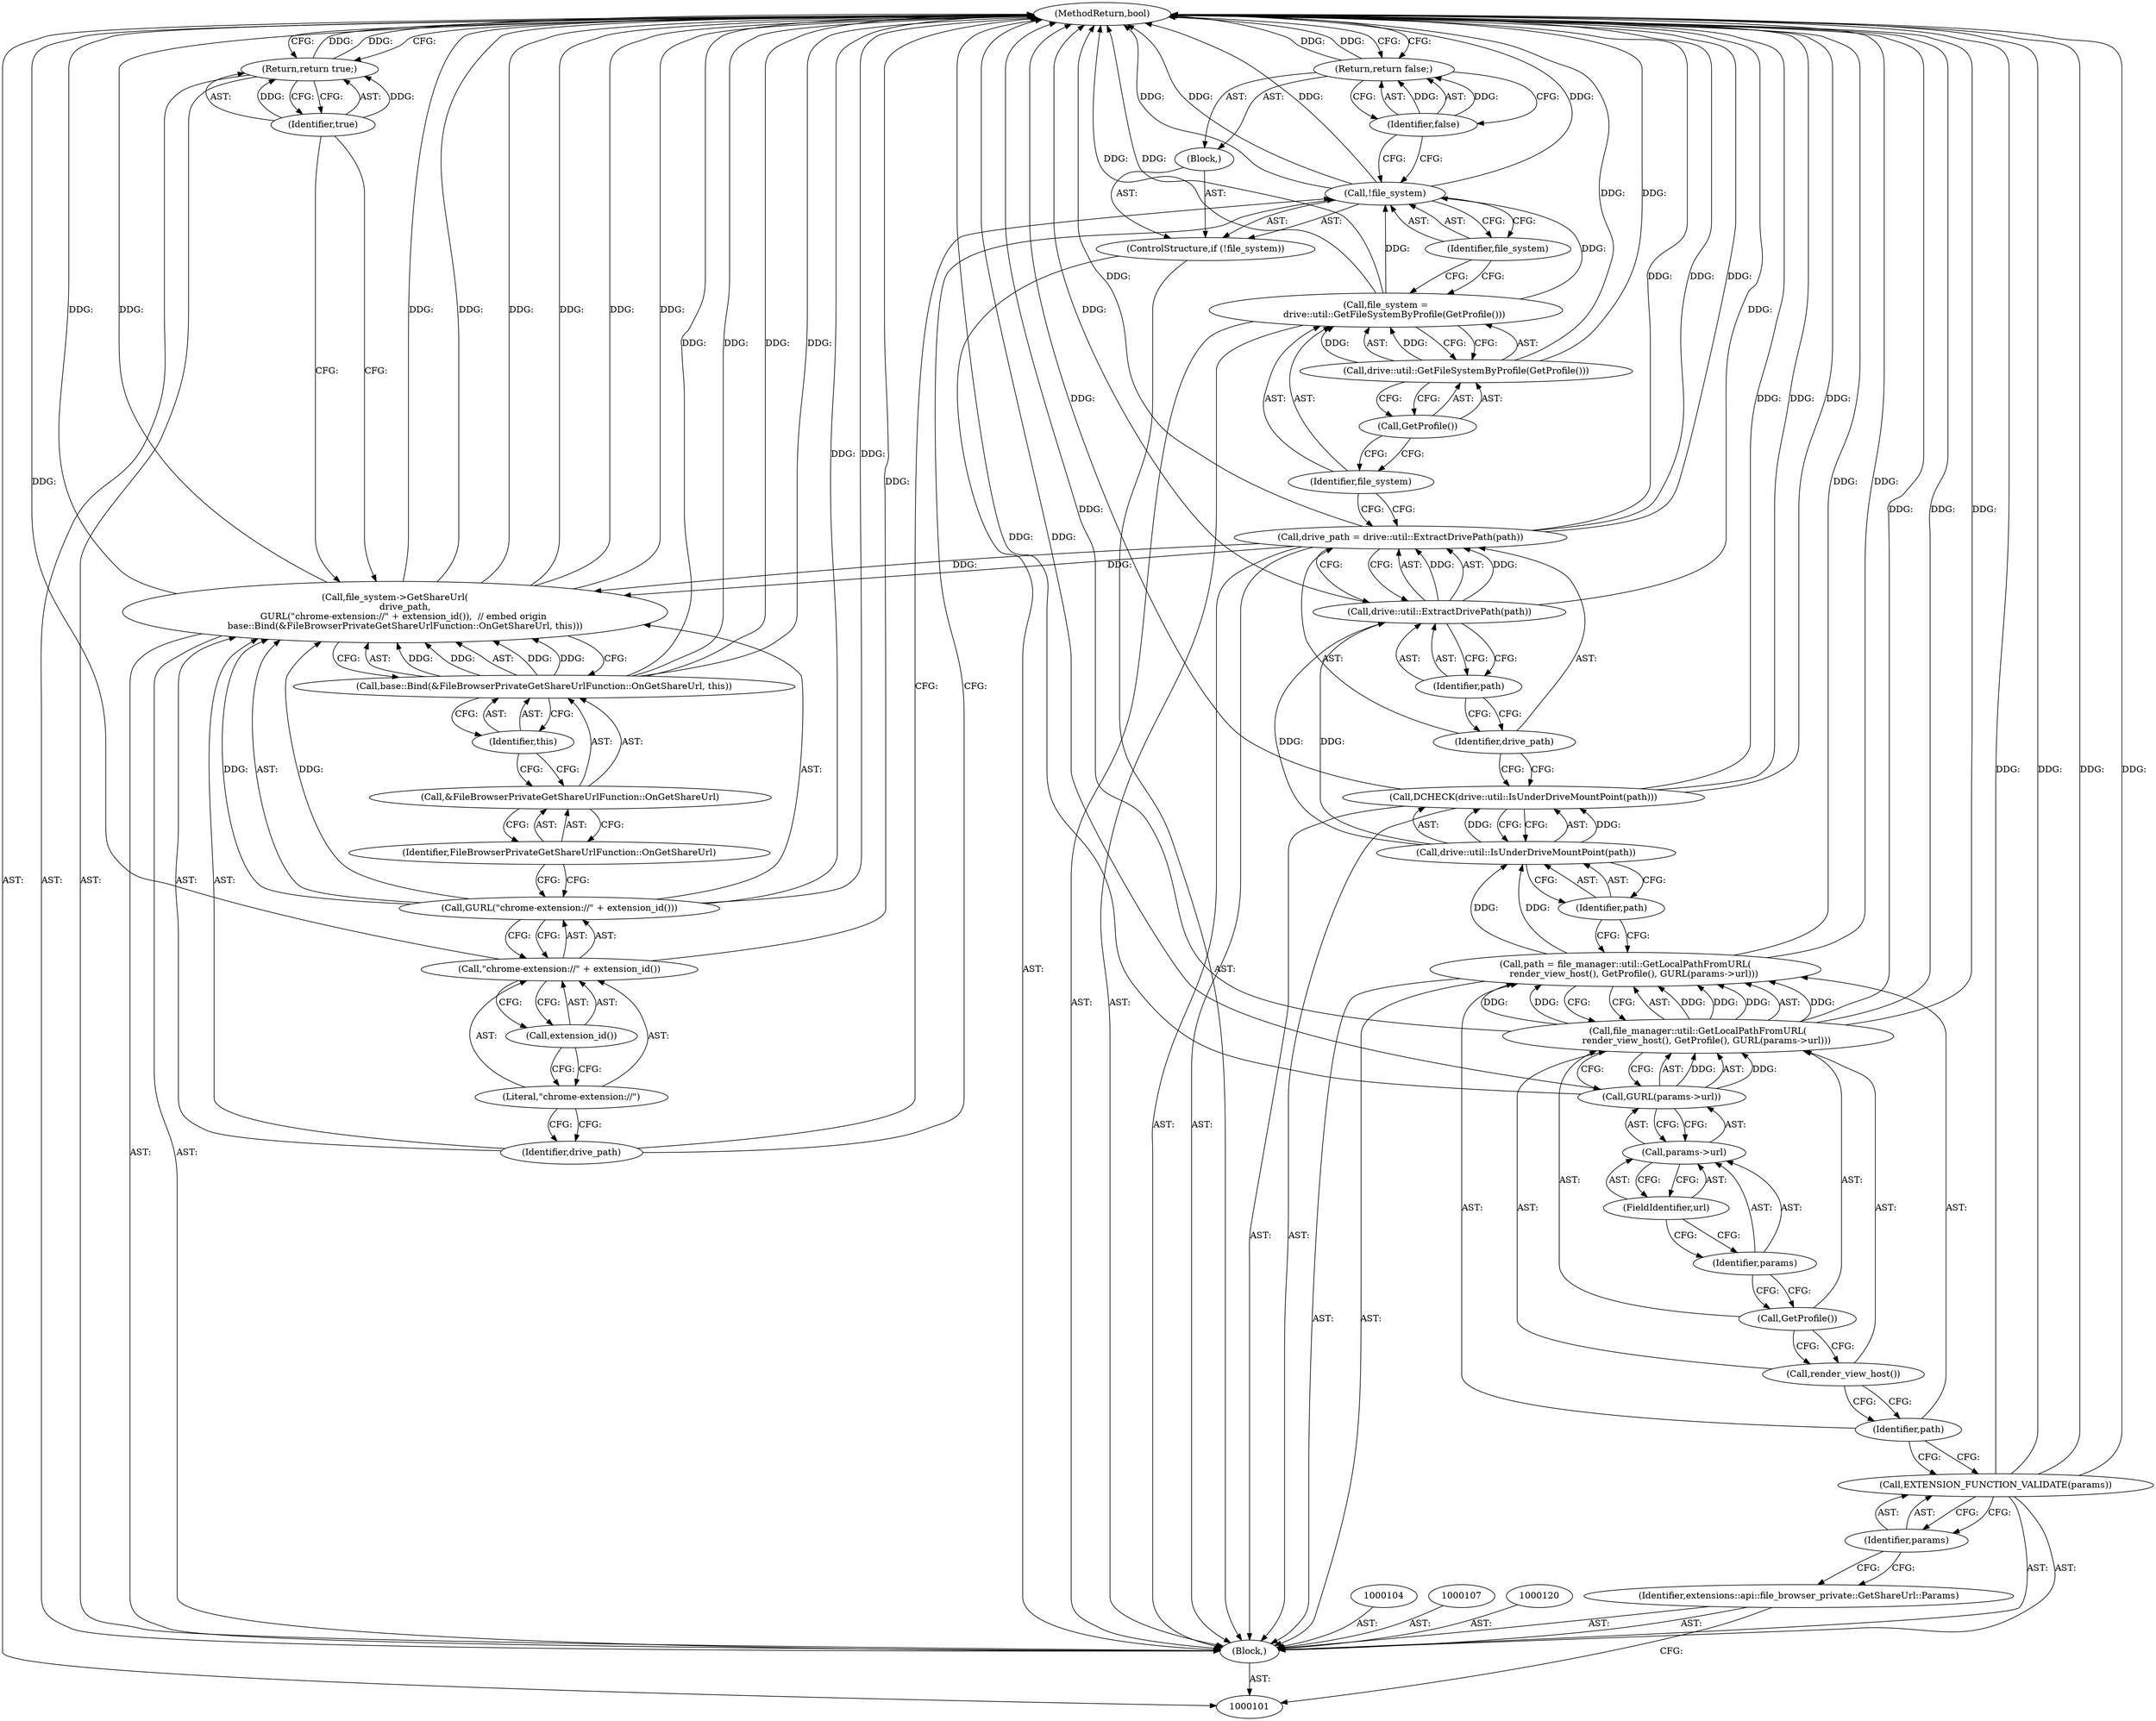 digraph "0_Chrome_47cf56b8b8c6ddbbbe9d4d342fbd8ffe7b7bb87b" {
"1000147" [label="(MethodReturn,bool)"];
"1000102" [label="(Block,)"];
"1000121" [label="(Call,drive_path = drive::util::ExtractDrivePath(path))"];
"1000122" [label="(Identifier,drive_path)"];
"1000123" [label="(Call,drive::util::ExtractDrivePath(path))"];
"1000124" [label="(Identifier,path)"];
"1000125" [label="(Call,file_system =\n      drive::util::GetFileSystemByProfile(GetProfile()))"];
"1000126" [label="(Identifier,file_system)"];
"1000128" [label="(Call,GetProfile())"];
"1000127" [label="(Call,drive::util::GetFileSystemByProfile(GetProfile()))"];
"1000129" [label="(ControlStructure,if (!file_system))"];
"1000132" [label="(Block,)"];
"1000130" [label="(Call,!file_system)"];
"1000131" [label="(Identifier,file_system)"];
"1000134" [label="(Identifier,false)"];
"1000133" [label="(Return,return false;)"];
"1000135" [label="(Call,file_system->GetShareUrl(\n       drive_path,\n      GURL(\"chrome-extension://\" + extension_id()),  // embed origin\n       base::Bind(&FileBrowserPrivateGetShareUrlFunction::OnGetShareUrl, this)))"];
"1000136" [label="(Identifier,drive_path)"];
"1000103" [label="(Identifier,extensions::api::file_browser_private::GetShareUrl::Params)"];
"1000138" [label="(Call,\"chrome-extension://\" + extension_id())"];
"1000139" [label="(Literal,\"chrome-extension://\")"];
"1000140" [label="(Call,extension_id())"];
"1000137" [label="(Call,GURL(\"chrome-extension://\" + extension_id()))"];
"1000142" [label="(Call,&FileBrowserPrivateGetShareUrlFunction::OnGetShareUrl)"];
"1000143" [label="(Identifier,FileBrowserPrivateGetShareUrlFunction::OnGetShareUrl)"];
"1000141" [label="(Call,base::Bind(&FileBrowserPrivateGetShareUrlFunction::OnGetShareUrl, this))"];
"1000144" [label="(Identifier,this)"];
"1000146" [label="(Identifier,true)"];
"1000145" [label="(Return,return true;)"];
"1000105" [label="(Call,EXTENSION_FUNCTION_VALIDATE(params))"];
"1000106" [label="(Identifier,params)"];
"1000108" [label="(Call,path = file_manager::util::GetLocalPathFromURL(\n      render_view_host(), GetProfile(), GURL(params->url)))"];
"1000109" [label="(Identifier,path)"];
"1000110" [label="(Call,file_manager::util::GetLocalPathFromURL(\n      render_view_host(), GetProfile(), GURL(params->url)))"];
"1000112" [label="(Call,GetProfile())"];
"1000113" [label="(Call,GURL(params->url))"];
"1000114" [label="(Call,params->url)"];
"1000115" [label="(Identifier,params)"];
"1000116" [label="(FieldIdentifier,url)"];
"1000111" [label="(Call,render_view_host())"];
"1000117" [label="(Call,DCHECK(drive::util::IsUnderDriveMountPoint(path)))"];
"1000119" [label="(Identifier,path)"];
"1000118" [label="(Call,drive::util::IsUnderDriveMountPoint(path))"];
"1000147" -> "1000101"  [label="AST: "];
"1000147" -> "1000133"  [label="CFG: "];
"1000147" -> "1000145"  [label="CFG: "];
"1000145" -> "1000147"  [label="DDG: "];
"1000117" -> "1000147"  [label="DDG: "];
"1000117" -> "1000147"  [label="DDG: "];
"1000130" -> "1000147"  [label="DDG: "];
"1000130" -> "1000147"  [label="DDG: "];
"1000141" -> "1000147"  [label="DDG: "];
"1000141" -> "1000147"  [label="DDG: "];
"1000105" -> "1000147"  [label="DDG: "];
"1000105" -> "1000147"  [label="DDG: "];
"1000113" -> "1000147"  [label="DDG: "];
"1000138" -> "1000147"  [label="DDG: "];
"1000125" -> "1000147"  [label="DDG: "];
"1000110" -> "1000147"  [label="DDG: "];
"1000110" -> "1000147"  [label="DDG: "];
"1000121" -> "1000147"  [label="DDG: "];
"1000121" -> "1000147"  [label="DDG: "];
"1000135" -> "1000147"  [label="DDG: "];
"1000135" -> "1000147"  [label="DDG: "];
"1000135" -> "1000147"  [label="DDG: "];
"1000135" -> "1000147"  [label="DDG: "];
"1000108" -> "1000147"  [label="DDG: "];
"1000127" -> "1000147"  [label="DDG: "];
"1000137" -> "1000147"  [label="DDG: "];
"1000123" -> "1000147"  [label="DDG: "];
"1000133" -> "1000147"  [label="DDG: "];
"1000102" -> "1000101"  [label="AST: "];
"1000103" -> "1000102"  [label="AST: "];
"1000104" -> "1000102"  [label="AST: "];
"1000105" -> "1000102"  [label="AST: "];
"1000107" -> "1000102"  [label="AST: "];
"1000108" -> "1000102"  [label="AST: "];
"1000117" -> "1000102"  [label="AST: "];
"1000120" -> "1000102"  [label="AST: "];
"1000121" -> "1000102"  [label="AST: "];
"1000125" -> "1000102"  [label="AST: "];
"1000129" -> "1000102"  [label="AST: "];
"1000135" -> "1000102"  [label="AST: "];
"1000145" -> "1000102"  [label="AST: "];
"1000121" -> "1000102"  [label="AST: "];
"1000121" -> "1000123"  [label="CFG: "];
"1000122" -> "1000121"  [label="AST: "];
"1000123" -> "1000121"  [label="AST: "];
"1000126" -> "1000121"  [label="CFG: "];
"1000121" -> "1000147"  [label="DDG: "];
"1000121" -> "1000147"  [label="DDG: "];
"1000123" -> "1000121"  [label="DDG: "];
"1000121" -> "1000135"  [label="DDG: "];
"1000122" -> "1000121"  [label="AST: "];
"1000122" -> "1000117"  [label="CFG: "];
"1000124" -> "1000122"  [label="CFG: "];
"1000123" -> "1000121"  [label="AST: "];
"1000123" -> "1000124"  [label="CFG: "];
"1000124" -> "1000123"  [label="AST: "];
"1000121" -> "1000123"  [label="CFG: "];
"1000123" -> "1000147"  [label="DDG: "];
"1000123" -> "1000121"  [label="DDG: "];
"1000118" -> "1000123"  [label="DDG: "];
"1000124" -> "1000123"  [label="AST: "];
"1000124" -> "1000122"  [label="CFG: "];
"1000123" -> "1000124"  [label="CFG: "];
"1000125" -> "1000102"  [label="AST: "];
"1000125" -> "1000127"  [label="CFG: "];
"1000126" -> "1000125"  [label="AST: "];
"1000127" -> "1000125"  [label="AST: "];
"1000131" -> "1000125"  [label="CFG: "];
"1000125" -> "1000147"  [label="DDG: "];
"1000127" -> "1000125"  [label="DDG: "];
"1000125" -> "1000130"  [label="DDG: "];
"1000126" -> "1000125"  [label="AST: "];
"1000126" -> "1000121"  [label="CFG: "];
"1000128" -> "1000126"  [label="CFG: "];
"1000128" -> "1000127"  [label="AST: "];
"1000128" -> "1000126"  [label="CFG: "];
"1000127" -> "1000128"  [label="CFG: "];
"1000127" -> "1000125"  [label="AST: "];
"1000127" -> "1000128"  [label="CFG: "];
"1000128" -> "1000127"  [label="AST: "];
"1000125" -> "1000127"  [label="CFG: "];
"1000127" -> "1000147"  [label="DDG: "];
"1000127" -> "1000125"  [label="DDG: "];
"1000129" -> "1000102"  [label="AST: "];
"1000130" -> "1000129"  [label="AST: "];
"1000132" -> "1000129"  [label="AST: "];
"1000132" -> "1000129"  [label="AST: "];
"1000133" -> "1000132"  [label="AST: "];
"1000130" -> "1000129"  [label="AST: "];
"1000130" -> "1000131"  [label="CFG: "];
"1000131" -> "1000130"  [label="AST: "];
"1000134" -> "1000130"  [label="CFG: "];
"1000136" -> "1000130"  [label="CFG: "];
"1000130" -> "1000147"  [label="DDG: "];
"1000130" -> "1000147"  [label="DDG: "];
"1000125" -> "1000130"  [label="DDG: "];
"1000131" -> "1000130"  [label="AST: "];
"1000131" -> "1000125"  [label="CFG: "];
"1000130" -> "1000131"  [label="CFG: "];
"1000134" -> "1000133"  [label="AST: "];
"1000134" -> "1000130"  [label="CFG: "];
"1000133" -> "1000134"  [label="CFG: "];
"1000134" -> "1000133"  [label="DDG: "];
"1000133" -> "1000132"  [label="AST: "];
"1000133" -> "1000134"  [label="CFG: "];
"1000134" -> "1000133"  [label="AST: "];
"1000147" -> "1000133"  [label="CFG: "];
"1000133" -> "1000147"  [label="DDG: "];
"1000134" -> "1000133"  [label="DDG: "];
"1000135" -> "1000102"  [label="AST: "];
"1000135" -> "1000141"  [label="CFG: "];
"1000136" -> "1000135"  [label="AST: "];
"1000137" -> "1000135"  [label="AST: "];
"1000141" -> "1000135"  [label="AST: "];
"1000146" -> "1000135"  [label="CFG: "];
"1000135" -> "1000147"  [label="DDG: "];
"1000135" -> "1000147"  [label="DDG: "];
"1000135" -> "1000147"  [label="DDG: "];
"1000135" -> "1000147"  [label="DDG: "];
"1000121" -> "1000135"  [label="DDG: "];
"1000137" -> "1000135"  [label="DDG: "];
"1000141" -> "1000135"  [label="DDG: "];
"1000141" -> "1000135"  [label="DDG: "];
"1000136" -> "1000135"  [label="AST: "];
"1000136" -> "1000130"  [label="CFG: "];
"1000139" -> "1000136"  [label="CFG: "];
"1000103" -> "1000102"  [label="AST: "];
"1000103" -> "1000101"  [label="CFG: "];
"1000106" -> "1000103"  [label="CFG: "];
"1000138" -> "1000137"  [label="AST: "];
"1000138" -> "1000140"  [label="CFG: "];
"1000139" -> "1000138"  [label="AST: "];
"1000140" -> "1000138"  [label="AST: "];
"1000137" -> "1000138"  [label="CFG: "];
"1000138" -> "1000147"  [label="DDG: "];
"1000139" -> "1000138"  [label="AST: "];
"1000139" -> "1000136"  [label="CFG: "];
"1000140" -> "1000139"  [label="CFG: "];
"1000140" -> "1000138"  [label="AST: "];
"1000140" -> "1000139"  [label="CFG: "];
"1000138" -> "1000140"  [label="CFG: "];
"1000137" -> "1000135"  [label="AST: "];
"1000137" -> "1000138"  [label="CFG: "];
"1000138" -> "1000137"  [label="AST: "];
"1000143" -> "1000137"  [label="CFG: "];
"1000137" -> "1000147"  [label="DDG: "];
"1000137" -> "1000135"  [label="DDG: "];
"1000142" -> "1000141"  [label="AST: "];
"1000142" -> "1000143"  [label="CFG: "];
"1000143" -> "1000142"  [label="AST: "];
"1000144" -> "1000142"  [label="CFG: "];
"1000143" -> "1000142"  [label="AST: "];
"1000143" -> "1000137"  [label="CFG: "];
"1000142" -> "1000143"  [label="CFG: "];
"1000141" -> "1000135"  [label="AST: "];
"1000141" -> "1000144"  [label="CFG: "];
"1000142" -> "1000141"  [label="AST: "];
"1000144" -> "1000141"  [label="AST: "];
"1000135" -> "1000141"  [label="CFG: "];
"1000141" -> "1000147"  [label="DDG: "];
"1000141" -> "1000147"  [label="DDG: "];
"1000141" -> "1000135"  [label="DDG: "];
"1000141" -> "1000135"  [label="DDG: "];
"1000144" -> "1000141"  [label="AST: "];
"1000144" -> "1000142"  [label="CFG: "];
"1000141" -> "1000144"  [label="CFG: "];
"1000146" -> "1000145"  [label="AST: "];
"1000146" -> "1000135"  [label="CFG: "];
"1000145" -> "1000146"  [label="CFG: "];
"1000146" -> "1000145"  [label="DDG: "];
"1000145" -> "1000102"  [label="AST: "];
"1000145" -> "1000146"  [label="CFG: "];
"1000146" -> "1000145"  [label="AST: "];
"1000147" -> "1000145"  [label="CFG: "];
"1000145" -> "1000147"  [label="DDG: "];
"1000146" -> "1000145"  [label="DDG: "];
"1000105" -> "1000102"  [label="AST: "];
"1000105" -> "1000106"  [label="CFG: "];
"1000106" -> "1000105"  [label="AST: "];
"1000109" -> "1000105"  [label="CFG: "];
"1000105" -> "1000147"  [label="DDG: "];
"1000105" -> "1000147"  [label="DDG: "];
"1000106" -> "1000105"  [label="AST: "];
"1000106" -> "1000103"  [label="CFG: "];
"1000105" -> "1000106"  [label="CFG: "];
"1000108" -> "1000102"  [label="AST: "];
"1000108" -> "1000110"  [label="CFG: "];
"1000109" -> "1000108"  [label="AST: "];
"1000110" -> "1000108"  [label="AST: "];
"1000119" -> "1000108"  [label="CFG: "];
"1000108" -> "1000147"  [label="DDG: "];
"1000110" -> "1000108"  [label="DDG: "];
"1000110" -> "1000108"  [label="DDG: "];
"1000110" -> "1000108"  [label="DDG: "];
"1000108" -> "1000118"  [label="DDG: "];
"1000109" -> "1000108"  [label="AST: "];
"1000109" -> "1000105"  [label="CFG: "];
"1000111" -> "1000109"  [label="CFG: "];
"1000110" -> "1000108"  [label="AST: "];
"1000110" -> "1000113"  [label="CFG: "];
"1000111" -> "1000110"  [label="AST: "];
"1000112" -> "1000110"  [label="AST: "];
"1000113" -> "1000110"  [label="AST: "];
"1000108" -> "1000110"  [label="CFG: "];
"1000110" -> "1000147"  [label="DDG: "];
"1000110" -> "1000147"  [label="DDG: "];
"1000110" -> "1000108"  [label="DDG: "];
"1000110" -> "1000108"  [label="DDG: "];
"1000110" -> "1000108"  [label="DDG: "];
"1000113" -> "1000110"  [label="DDG: "];
"1000112" -> "1000110"  [label="AST: "];
"1000112" -> "1000111"  [label="CFG: "];
"1000115" -> "1000112"  [label="CFG: "];
"1000113" -> "1000110"  [label="AST: "];
"1000113" -> "1000114"  [label="CFG: "];
"1000114" -> "1000113"  [label="AST: "];
"1000110" -> "1000113"  [label="CFG: "];
"1000113" -> "1000147"  [label="DDG: "];
"1000113" -> "1000110"  [label="DDG: "];
"1000114" -> "1000113"  [label="AST: "];
"1000114" -> "1000116"  [label="CFG: "];
"1000115" -> "1000114"  [label="AST: "];
"1000116" -> "1000114"  [label="AST: "];
"1000113" -> "1000114"  [label="CFG: "];
"1000115" -> "1000114"  [label="AST: "];
"1000115" -> "1000112"  [label="CFG: "];
"1000116" -> "1000115"  [label="CFG: "];
"1000116" -> "1000114"  [label="AST: "];
"1000116" -> "1000115"  [label="CFG: "];
"1000114" -> "1000116"  [label="CFG: "];
"1000111" -> "1000110"  [label="AST: "];
"1000111" -> "1000109"  [label="CFG: "];
"1000112" -> "1000111"  [label="CFG: "];
"1000117" -> "1000102"  [label="AST: "];
"1000117" -> "1000118"  [label="CFG: "];
"1000118" -> "1000117"  [label="AST: "];
"1000122" -> "1000117"  [label="CFG: "];
"1000117" -> "1000147"  [label="DDG: "];
"1000117" -> "1000147"  [label="DDG: "];
"1000118" -> "1000117"  [label="DDG: "];
"1000119" -> "1000118"  [label="AST: "];
"1000119" -> "1000108"  [label="CFG: "];
"1000118" -> "1000119"  [label="CFG: "];
"1000118" -> "1000117"  [label="AST: "];
"1000118" -> "1000119"  [label="CFG: "];
"1000119" -> "1000118"  [label="AST: "];
"1000117" -> "1000118"  [label="CFG: "];
"1000118" -> "1000117"  [label="DDG: "];
"1000108" -> "1000118"  [label="DDG: "];
"1000118" -> "1000123"  [label="DDG: "];
}
